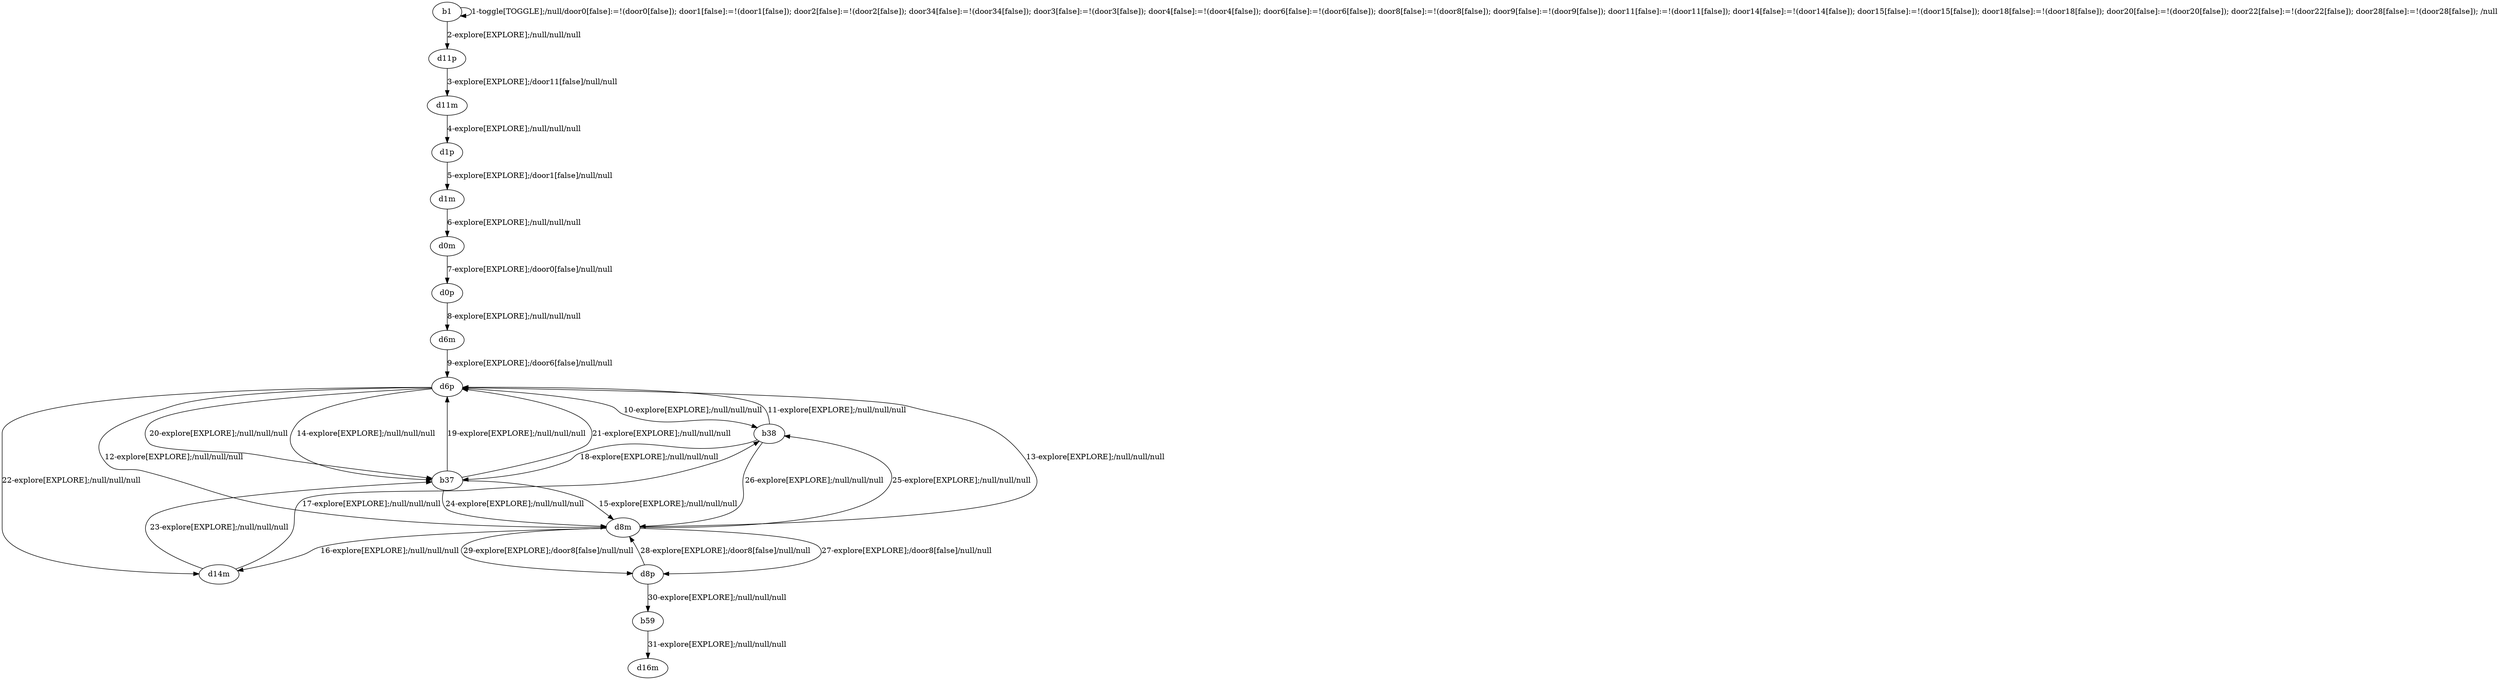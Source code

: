 # Total number of goals covered by this test: 4
# d14m --> b38
# b38 --> b37
# d8m --> d6p
# d6p --> d14m

digraph g {
"b1" -> "b1" [label = "1-toggle[TOGGLE];/null/door0[false]:=!(door0[false]); door1[false]:=!(door1[false]); door2[false]:=!(door2[false]); door34[false]:=!(door34[false]); door3[false]:=!(door3[false]); door4[false]:=!(door4[false]); door6[false]:=!(door6[false]); door8[false]:=!(door8[false]); door9[false]:=!(door9[false]); door11[false]:=!(door11[false]); door14[false]:=!(door14[false]); door15[false]:=!(door15[false]); door18[false]:=!(door18[false]); door20[false]:=!(door20[false]); door22[false]:=!(door22[false]); door28[false]:=!(door28[false]); /null"];
"b1" -> "d11p" [label = "2-explore[EXPLORE];/null/null/null"];
"d11p" -> "d11m" [label = "3-explore[EXPLORE];/door11[false]/null/null"];
"d11m" -> "d1p" [label = "4-explore[EXPLORE];/null/null/null"];
"d1p" -> "d1m" [label = "5-explore[EXPLORE];/door1[false]/null/null"];
"d1m" -> "d0m" [label = "6-explore[EXPLORE];/null/null/null"];
"d0m" -> "d0p" [label = "7-explore[EXPLORE];/door0[false]/null/null"];
"d0p" -> "d6m" [label = "8-explore[EXPLORE];/null/null/null"];
"d6m" -> "d6p" [label = "9-explore[EXPLORE];/door6[false]/null/null"];
"d6p" -> "b38" [label = "10-explore[EXPLORE];/null/null/null"];
"b38" -> "d6p" [label = "11-explore[EXPLORE];/null/null/null"];
"d6p" -> "d8m" [label = "12-explore[EXPLORE];/null/null/null"];
"d8m" -> "d6p" [label = "13-explore[EXPLORE];/null/null/null"];
"d6p" -> "b37" [label = "14-explore[EXPLORE];/null/null/null"];
"b37" -> "d8m" [label = "15-explore[EXPLORE];/null/null/null"];
"d8m" -> "d14m" [label = "16-explore[EXPLORE];/null/null/null"];
"d14m" -> "b38" [label = "17-explore[EXPLORE];/null/null/null"];
"b38" -> "b37" [label = "18-explore[EXPLORE];/null/null/null"];
"b37" -> "d6p" [label = "19-explore[EXPLORE];/null/null/null"];
"d6p" -> "b37" [label = "20-explore[EXPLORE];/null/null/null"];
"b37" -> "d6p" [label = "21-explore[EXPLORE];/null/null/null"];
"d6p" -> "d14m" [label = "22-explore[EXPLORE];/null/null/null"];
"d14m" -> "b37" [label = "23-explore[EXPLORE];/null/null/null"];
"b37" -> "d8m" [label = "24-explore[EXPLORE];/null/null/null"];
"d8m" -> "b38" [label = "25-explore[EXPLORE];/null/null/null"];
"b38" -> "d8m" [label = "26-explore[EXPLORE];/null/null/null"];
"d8m" -> "d8p" [label = "27-explore[EXPLORE];/door8[false]/null/null"];
"d8p" -> "d8m" [label = "28-explore[EXPLORE];/door8[false]/null/null"];
"d8m" -> "d8p" [label = "29-explore[EXPLORE];/door8[false]/null/null"];
"d8p" -> "b59" [label = "30-explore[EXPLORE];/null/null/null"];
"b59" -> "d16m" [label = "31-explore[EXPLORE];/null/null/null"];
}